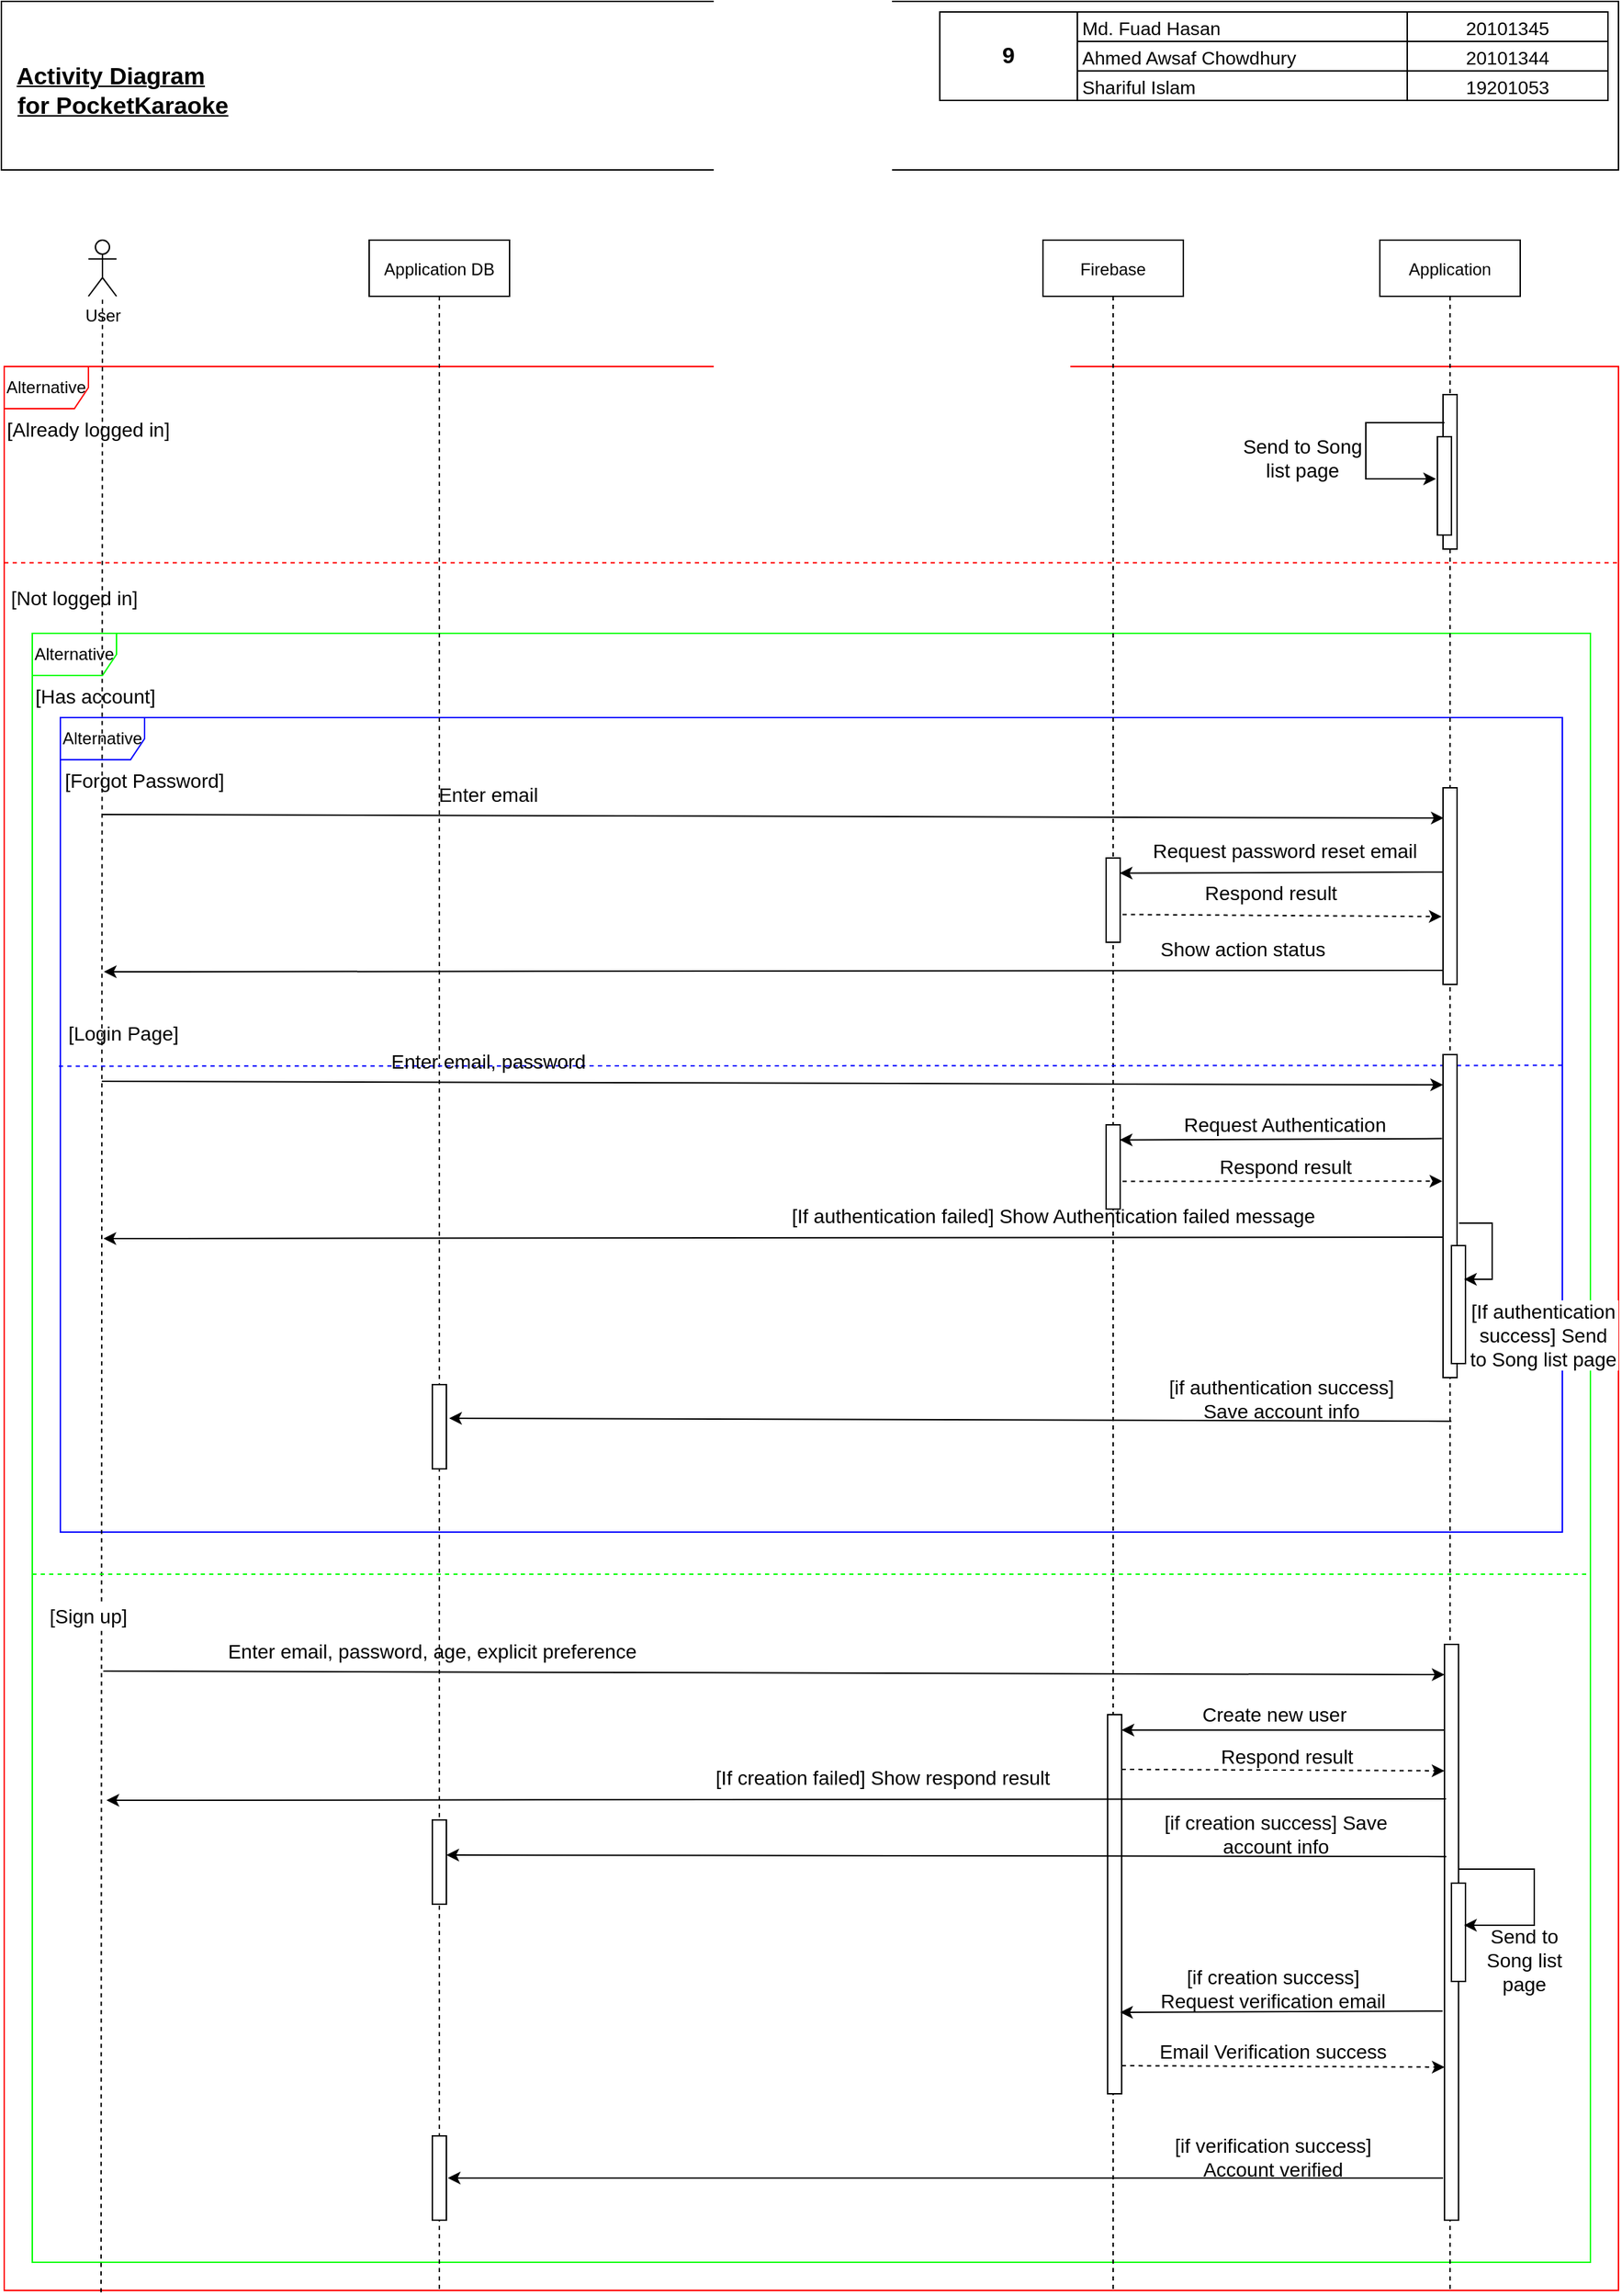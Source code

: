 <mxfile version="17.4.2" type="github" pages="3">
  <diagram id="kgpKYQtTHZ0yAKxKKP6v" name="Page-1">
    <mxGraphModel dx="2062" dy="1104" grid="1" gridSize="10" guides="1" tooltips="1" connect="1" arrows="1" fold="1" page="1" pageScale="1" pageWidth="1169" pageHeight="827" math="0" shadow="0">
      <root>
        <mxCell id="0" />
        <mxCell id="1" parent="0" />
        <mxCell id="oXZDFlRtzp5a2ljeOnX9-1" value="Alternative" style="shape=umlFrame;whiteSpace=wrap;html=1;allowArrows=0;connectable=1;strokeColor=#FF0000;" parent="1" vertex="1">
          <mxGeometry x="10" y="270" width="1150" height="1370" as="geometry" />
        </mxCell>
        <mxCell id="pFUeYYtuB_Ah4BRSZO7Q-4" value="Alternative" style="shape=umlFrame;whiteSpace=wrap;html=1;allowArrows=0;connectable=0;strokeColor=#00FF00;" parent="1" vertex="1">
          <mxGeometry x="30" y="460" width="1110" height="1160" as="geometry" />
        </mxCell>
        <mxCell id="pFUeYYtuB_Ah4BRSZO7Q-10" value="Alternative" style="shape=umlFrame;whiteSpace=wrap;html=1;allowArrows=0;connectable=1;strokeColor=#0000FF;" parent="1" vertex="1">
          <mxGeometry x="50" y="520" width="1070" height="580" as="geometry" />
        </mxCell>
        <mxCell id="3nuBFxr9cyL0pnOWT2aG-1" value="Application DB" style="shape=umlLifeline;perimeter=lifelinePerimeter;container=1;collapsible=0;recursiveResize=0;rounded=0;shadow=0;strokeWidth=1;movable=1;" parent="1" vertex="1">
          <mxGeometry x="270" y="180" width="100" height="1460" as="geometry" />
        </mxCell>
        <mxCell id="pFUeYYtuB_Ah4BRSZO7Q-70" value="" style="points=[];perimeter=orthogonalPerimeter;rounded=0;shadow=0;strokeWidth=1;" parent="3nuBFxr9cyL0pnOWT2aG-1" vertex="1">
          <mxGeometry x="45" y="1350" width="10" height="60" as="geometry" />
        </mxCell>
        <mxCell id="pFUeYYtuB_Ah4BRSZO7Q-73" value="" style="points=[];perimeter=orthogonalPerimeter;rounded=0;shadow=0;strokeWidth=1;" parent="3nuBFxr9cyL0pnOWT2aG-1" vertex="1">
          <mxGeometry x="45" y="1125" width="10" height="60" as="geometry" />
        </mxCell>
        <mxCell id="pFUeYYtuB_Ah4BRSZO7Q-87" value="" style="points=[];perimeter=orthogonalPerimeter;rounded=0;shadow=0;strokeWidth=1;" parent="3nuBFxr9cyL0pnOWT2aG-1" vertex="1">
          <mxGeometry x="45.0" y="815" width="10" height="60" as="geometry" />
        </mxCell>
        <mxCell id="G3XIafxmYG4LyeWUDXBA-14" value="Firebase" style="shape=umlLifeline;perimeter=lifelinePerimeter;container=1;collapsible=0;recursiveResize=0;rounded=0;shadow=0;strokeWidth=1;movable=1;" parent="1" vertex="1">
          <mxGeometry x="750" y="180" width="100" height="1460" as="geometry" />
        </mxCell>
        <mxCell id="pFUeYYtuB_Ah4BRSZO7Q-63" value="" style="endArrow=classic;html=1;rounded=0;dashed=1;" parent="G3XIafxmYG4LyeWUDXBA-14" edge="1">
          <mxGeometry width="50" height="50" relative="1" as="geometry">
            <mxPoint x="56.13" y="1300" as="sourcePoint" />
            <mxPoint x="286.13" y="1301" as="targetPoint" />
          </mxGeometry>
        </mxCell>
        <mxCell id="G3XIafxmYG4LyeWUDXBA-20" value="Application" style="shape=umlLifeline;perimeter=lifelinePerimeter;container=1;collapsible=0;recursiveResize=0;rounded=0;shadow=0;strokeWidth=1;movable=1;" parent="1" vertex="1">
          <mxGeometry x="990" y="180" width="100" height="1460" as="geometry" />
        </mxCell>
        <mxCell id="pFUeYYtuB_Ah4BRSZO7Q-77" value="" style="points=[];perimeter=orthogonalPerimeter;rounded=0;shadow=0;strokeWidth=1;" parent="G3XIafxmYG4LyeWUDXBA-20" vertex="1">
          <mxGeometry x="45" y="110" width="10" height="110" as="geometry" />
        </mxCell>
        <mxCell id="oXZDFlRtzp5a2ljeOnX9-7" value="" style="points=[];perimeter=orthogonalPerimeter;rounded=0;shadow=0;strokeWidth=1;" parent="G3XIafxmYG4LyeWUDXBA-20" vertex="1">
          <mxGeometry x="41" y="140" width="10" height="70" as="geometry" />
        </mxCell>
        <mxCell id="oXZDFlRtzp5a2ljeOnX9-9" value="" style="endArrow=classic;html=1;rounded=0;exitX=0.1;exitY=0.182;exitDx=0;exitDy=0;exitPerimeter=0;" parent="G3XIafxmYG4LyeWUDXBA-20" source="pFUeYYtuB_Ah4BRSZO7Q-77" edge="1">
          <mxGeometry width="50" height="50" relative="1" as="geometry">
            <mxPoint x="40" y="160" as="sourcePoint" />
            <mxPoint x="40" y="170" as="targetPoint" />
            <Array as="points">
              <mxPoint x="-10" y="130" />
              <mxPoint x="-10" y="170" />
            </Array>
          </mxGeometry>
        </mxCell>
        <mxCell id="pFUeYYtuB_Ah4BRSZO7Q-66" value="" style="endArrow=classic;html=1;rounded=0;ignoreEdge=0;exitX=-0.037;exitY=0.197;exitDx=0;exitDy=0;exitPerimeter=0;" parent="G3XIafxmYG4LyeWUDXBA-20" edge="1">
          <mxGeometry width="50" height="50" relative="1" as="geometry">
            <mxPoint x="45.0" y="1380.0" as="sourcePoint" />
            <mxPoint x="-664" y="1380" as="targetPoint" />
          </mxGeometry>
        </mxCell>
        <mxCell id="oXZDFlRtzp5a2ljeOnX9-10" value="Send to Song list page" style="text;html=1;strokeColor=none;fillColor=none;align=center;verticalAlign=middle;whiteSpace=wrap;rounded=0;fontSize=14;" parent="1" vertex="1">
          <mxGeometry x="890" y="320" width="90" height="30" as="geometry" />
        </mxCell>
        <mxCell id="pFUeYYtuB_Ah4BRSZO7Q-2" value="" style="endArrow=none;dashed=1;html=1;rounded=0;exitX=0;exitY=0.102;exitDx=0;exitDy=0;exitPerimeter=0;entryX=1;entryY=0.102;entryDx=0;entryDy=0;entryPerimeter=0;strokeColor=#FF0000;" parent="1" source="oXZDFlRtzp5a2ljeOnX9-1" target="oXZDFlRtzp5a2ljeOnX9-1" edge="1">
          <mxGeometry width="50" height="50" relative="1" as="geometry">
            <mxPoint x="80" y="510" as="sourcePoint" />
            <mxPoint x="1160" y="423" as="targetPoint" />
          </mxGeometry>
        </mxCell>
        <mxCell id="pFUeYYtuB_Ah4BRSZO7Q-3" value="[Not logged in]" style="text;html=1;strokeColor=none;fillColor=none;align=center;verticalAlign=middle;whiteSpace=wrap;rounded=0;fontSize=14;" parent="1" vertex="1">
          <mxGeometry x="10" y="420" width="100" height="30" as="geometry" />
        </mxCell>
        <mxCell id="pFUeYYtuB_Ah4BRSZO7Q-5" value="" style="group" parent="1" vertex="1" connectable="0">
          <mxGeometry x="70" y="180" width="20" height="40" as="geometry" />
        </mxCell>
        <mxCell id="pFUeYYtuB_Ah4BRSZO7Q-6" value="" style="group" parent="pFUeYYtuB_Ah4BRSZO7Q-5" vertex="1" connectable="0">
          <mxGeometry width="20" height="40" as="geometry" />
        </mxCell>
        <mxCell id="pFUeYYtuB_Ah4BRSZO7Q-7" value="" style="group" parent="pFUeYYtuB_Ah4BRSZO7Q-6" vertex="1" connectable="0">
          <mxGeometry width="20" height="40" as="geometry" />
        </mxCell>
        <mxCell id="G3XIafxmYG4LyeWUDXBA-1" value="User" style="shape=umlActor;verticalLabelPosition=bottom;verticalAlign=top;html=1;outlineConnect=0;movable=1;" parent="pFUeYYtuB_Ah4BRSZO7Q-7" vertex="1">
          <mxGeometry width="20" height="40" as="geometry" />
        </mxCell>
        <mxCell id="G3XIafxmYG4LyeWUDXBA-11" value="" style="endArrow=none;html=1;rounded=0;dashed=1;movable=1;exitX=0.06;exitY=1.001;exitDx=0;exitDy=0;exitPerimeter=0;" parent="pFUeYYtuB_Ah4BRSZO7Q-7" source="oXZDFlRtzp5a2ljeOnX9-1" target="G3XIafxmYG4LyeWUDXBA-1" edge="1">
          <mxGeometry width="50" height="50" relative="1" as="geometry">
            <mxPoint x="143.333" y="1720" as="sourcePoint" />
            <mxPoint x="143.333" y="269.2" as="targetPoint" />
            <Array as="points" />
          </mxGeometry>
        </mxCell>
        <mxCell id="oXZDFlRtzp5a2ljeOnX9-8" value="[Already logged in]" style="text;html=1;strokeColor=none;fillColor=none;align=center;verticalAlign=middle;whiteSpace=wrap;rounded=0;fontSize=14;" parent="1" vertex="1">
          <mxGeometry x="10" y="300" width="120" height="30" as="geometry" />
        </mxCell>
        <mxCell id="pFUeYYtuB_Ah4BRSZO7Q-8" value="[Has account]" style="text;html=1;strokeColor=none;fillColor=none;align=center;verticalAlign=middle;whiteSpace=wrap;rounded=0;fontSize=14;" parent="1" vertex="1">
          <mxGeometry x="30" y="490" width="90" height="30" as="geometry" />
        </mxCell>
        <mxCell id="pFUeYYtuB_Ah4BRSZO7Q-12" value="[Forgot Password]" style="text;html=1;strokeColor=none;fillColor=none;align=center;verticalAlign=middle;whiteSpace=wrap;rounded=0;fontSize=14;" parent="1" vertex="1">
          <mxGeometry x="50" y="550" width="120" height="30" as="geometry" />
        </mxCell>
        <mxCell id="pFUeYYtuB_Ah4BRSZO7Q-13" value="" style="points=[];perimeter=orthogonalPerimeter;rounded=0;shadow=0;strokeWidth=1;" parent="1" vertex="1">
          <mxGeometry x="1035" y="570" width="10" height="140" as="geometry" />
        </mxCell>
        <mxCell id="pFUeYYtuB_Ah4BRSZO7Q-14" value="" style="endArrow=classic;html=1;rounded=0;entryX=0.043;entryY=0.154;entryDx=0;entryDy=0;entryPerimeter=0;" parent="1" target="pFUeYYtuB_Ah4BRSZO7Q-13" edge="1">
          <mxGeometry width="50" height="50" relative="1" as="geometry">
            <mxPoint x="80" y="589" as="sourcePoint" />
            <mxPoint x="1030" y="590" as="targetPoint" />
          </mxGeometry>
        </mxCell>
        <mxCell id="pFUeYYtuB_Ah4BRSZO7Q-15" value="Enter email" style="text;html=1;strokeColor=none;fillColor=none;align=center;verticalAlign=middle;whiteSpace=wrap;rounded=0;fontSize=14;" parent="1" vertex="1">
          <mxGeometry x="270" y="560" width="170" height="30" as="geometry" />
        </mxCell>
        <mxCell id="pFUeYYtuB_Ah4BRSZO7Q-16" value="" style="points=[];perimeter=orthogonalPerimeter;rounded=0;shadow=0;strokeWidth=1;" parent="1" vertex="1">
          <mxGeometry x="795" y="620" width="10" height="60" as="geometry" />
        </mxCell>
        <mxCell id="pFUeYYtuB_Ah4BRSZO7Q-17" value="" style="endArrow=classic;html=1;rounded=0;entryX=0.971;entryY=0.179;entryDx=0;entryDy=0;entryPerimeter=0;exitX=1;exitY=1;exitDx=0;exitDy=0;" parent="1" source="pFUeYYtuB_Ah4BRSZO7Q-18" target="pFUeYYtuB_Ah4BRSZO7Q-16" edge="1">
          <mxGeometry width="50" height="50" relative="1" as="geometry">
            <mxPoint x="90" y="599" as="sourcePoint" />
            <mxPoint x="1045.43" y="600.02" as="targetPoint" />
          </mxGeometry>
        </mxCell>
        <mxCell id="pFUeYYtuB_Ah4BRSZO7Q-18" value="Request password reset email" style="text;html=1;strokeColor=none;fillColor=none;align=center;verticalAlign=middle;whiteSpace=wrap;rounded=0;fontSize=14;" parent="1" vertex="1">
          <mxGeometry x="810" y="600" width="225" height="30" as="geometry" />
        </mxCell>
        <mxCell id="pFUeYYtuB_Ah4BRSZO7Q-20" value="" style="endArrow=classic;html=1;rounded=0;entryX=-0.1;entryY=0.655;entryDx=0;entryDy=0;entryPerimeter=0;exitX=1.167;exitY=0.67;exitDx=0;exitDy=0;exitPerimeter=0;dashed=1;" parent="1" source="pFUeYYtuB_Ah4BRSZO7Q-16" target="pFUeYYtuB_Ah4BRSZO7Q-13" edge="1">
          <mxGeometry width="50" height="50" relative="1" as="geometry">
            <mxPoint x="90.0" y="599" as="sourcePoint" />
            <mxPoint x="1045.43" y="600.02" as="targetPoint" />
          </mxGeometry>
        </mxCell>
        <mxCell id="pFUeYYtuB_Ah4BRSZO7Q-21" value="Respond result" style="text;html=1;strokeColor=none;fillColor=none;align=center;verticalAlign=middle;whiteSpace=wrap;rounded=0;fontSize=14;" parent="1" vertex="1">
          <mxGeometry x="810" y="630" width="205" height="30" as="geometry" />
        </mxCell>
        <mxCell id="pFUeYYtuB_Ah4BRSZO7Q-22" value="" style="endArrow=none;dashed=1;html=1;rounded=0;exitX=-0.001;exitY=0.428;exitDx=0;exitDy=0;exitPerimeter=0;strokeColor=#0000FF;entryX=1.001;entryY=0.427;entryDx=0;entryDy=0;entryPerimeter=0;" parent="1" source="pFUeYYtuB_Ah4BRSZO7Q-10" target="pFUeYYtuB_Ah4BRSZO7Q-10" edge="1">
          <mxGeometry width="50" height="50" relative="1" as="geometry">
            <mxPoint x="50" y="660" as="sourcePoint" />
            <mxPoint x="1120" y="720" as="targetPoint" />
          </mxGeometry>
        </mxCell>
        <mxCell id="pFUeYYtuB_Ah4BRSZO7Q-23" value="" style="endArrow=classic;html=1;rounded=0;exitX=1;exitY=1;exitDx=0;exitDy=0;" parent="1" edge="1">
          <mxGeometry width="50" height="50" relative="1" as="geometry">
            <mxPoint x="1035.29" y="700" as="sourcePoint" />
            <mxPoint x="81" y="701" as="targetPoint" />
          </mxGeometry>
        </mxCell>
        <mxCell id="pFUeYYtuB_Ah4BRSZO7Q-24" value="Show action status" style="text;html=1;strokeColor=none;fillColor=none;align=center;verticalAlign=middle;whiteSpace=wrap;rounded=0;fontSize=14;" parent="1" vertex="1">
          <mxGeometry x="810" y="670" width="165" height="30" as="geometry" />
        </mxCell>
        <mxCell id="pFUeYYtuB_Ah4BRSZO7Q-25" value="[Login Page]" style="text;html=1;strokeColor=none;fillColor=none;align=center;verticalAlign=middle;whiteSpace=wrap;rounded=0;fontSize=14;" parent="1" vertex="1">
          <mxGeometry x="50" y="730" width="90" height="30" as="geometry" />
        </mxCell>
        <mxCell id="pFUeYYtuB_Ah4BRSZO7Q-26" value="" style="endArrow=classic;html=1;rounded=0;entryX=0.043;entryY=0.154;entryDx=0;entryDy=0;entryPerimeter=0;" parent="1" edge="1">
          <mxGeometry width="50" height="50" relative="1" as="geometry">
            <mxPoint x="79.57" y="779" as="sourcePoint" />
            <mxPoint x="1035" y="781.56" as="targetPoint" />
          </mxGeometry>
        </mxCell>
        <mxCell id="pFUeYYtuB_Ah4BRSZO7Q-27" value="Enter email, password" style="text;html=1;strokeColor=none;fillColor=none;align=center;verticalAlign=middle;whiteSpace=wrap;rounded=0;fontSize=14;" parent="1" vertex="1">
          <mxGeometry x="269.57" y="750" width="170" height="30" as="geometry" />
        </mxCell>
        <mxCell id="pFUeYYtuB_Ah4BRSZO7Q-29" value="" style="points=[];perimeter=orthogonalPerimeter;rounded=0;shadow=0;strokeWidth=1;" parent="1" vertex="1">
          <mxGeometry x="1035" y="760" width="10" height="230" as="geometry" />
        </mxCell>
        <mxCell id="pFUeYYtuB_Ah4BRSZO7Q-30" value="" style="points=[];perimeter=orthogonalPerimeter;rounded=0;shadow=0;strokeWidth=1;" parent="1" vertex="1">
          <mxGeometry x="795" y="810" width="10" height="60" as="geometry" />
        </mxCell>
        <mxCell id="pFUeYYtuB_Ah4BRSZO7Q-31" value="" style="endArrow=classic;html=1;rounded=0;entryX=0.971;entryY=0.179;entryDx=0;entryDy=0;entryPerimeter=0;exitX=-0.071;exitY=0.26;exitDx=0;exitDy=0;exitPerimeter=0;" parent="1" source="pFUeYYtuB_Ah4BRSZO7Q-29" target="pFUeYYtuB_Ah4BRSZO7Q-30" edge="1">
          <mxGeometry width="50" height="50" relative="1" as="geometry">
            <mxPoint x="90" y="789" as="sourcePoint" />
            <mxPoint x="1045.43" y="790.02" as="targetPoint" />
          </mxGeometry>
        </mxCell>
        <mxCell id="pFUeYYtuB_Ah4BRSZO7Q-32" value="Request Authentication" style="text;html=1;strokeColor=none;fillColor=none;align=center;verticalAlign=middle;whiteSpace=wrap;rounded=0;fontSize=14;" parent="1" vertex="1">
          <mxGeometry x="810" y="800" width="225" height="20" as="geometry" />
        </mxCell>
        <mxCell id="pFUeYYtuB_Ah4BRSZO7Q-33" value="" style="endArrow=classic;html=1;rounded=0;entryX=-0.055;entryY=0.392;entryDx=0;entryDy=0;entryPerimeter=0;exitX=1.167;exitY=0.67;exitDx=0;exitDy=0;exitPerimeter=0;dashed=1;" parent="1" source="pFUeYYtuB_Ah4BRSZO7Q-30" target="pFUeYYtuB_Ah4BRSZO7Q-29" edge="1">
          <mxGeometry width="50" height="50" relative="1" as="geometry">
            <mxPoint x="90.0" y="789" as="sourcePoint" />
            <mxPoint x="1045.43" y="790.02" as="targetPoint" />
          </mxGeometry>
        </mxCell>
        <mxCell id="pFUeYYtuB_Ah4BRSZO7Q-34" value="Respond result" style="text;html=1;strokeColor=none;fillColor=none;align=center;verticalAlign=middle;whiteSpace=wrap;rounded=0;fontSize=14;" parent="1" vertex="1">
          <mxGeometry x="872.5" y="830" width="100" height="20" as="geometry" />
        </mxCell>
        <mxCell id="pFUeYYtuB_Ah4BRSZO7Q-35" value="[If authentication failed] Show Authentication failed message" style="text;html=1;strokeColor=none;fillColor=none;align=center;verticalAlign=middle;whiteSpace=wrap;rounded=0;fontSize=14;" parent="1" vertex="1">
          <mxGeometry x="540" y="860" width="435" height="30" as="geometry" />
        </mxCell>
        <mxCell id="pFUeYYtuB_Ah4BRSZO7Q-36" value="" style="endArrow=classic;html=1;rounded=0;exitX=1;exitY=1;exitDx=0;exitDy=0;" parent="1" edge="1">
          <mxGeometry width="50" height="50" relative="1" as="geometry">
            <mxPoint x="1035" y="890" as="sourcePoint" />
            <mxPoint x="80.71" y="891" as="targetPoint" />
          </mxGeometry>
        </mxCell>
        <mxCell id="pFUeYYtuB_Ah4BRSZO7Q-37" value="" style="points=[];perimeter=orthogonalPerimeter;rounded=0;shadow=0;strokeWidth=1;" parent="1" vertex="1">
          <mxGeometry x="1041" y="896" width="10" height="84" as="geometry" />
        </mxCell>
        <mxCell id="pFUeYYtuB_Ah4BRSZO7Q-38" value="" style="endArrow=classic;html=1;rounded=0;exitX=1.133;exitY=0.522;exitDx=0;exitDy=0;exitPerimeter=0;" parent="1" source="pFUeYYtuB_Ah4BRSZO7Q-29" edge="1">
          <mxGeometry width="50" height="50" relative="1" as="geometry">
            <mxPoint x="1037.29" y="950" as="sourcePoint" />
            <mxPoint x="1050" y="920" as="targetPoint" />
            <Array as="points">
              <mxPoint x="1070" y="880" />
              <mxPoint x="1070" y="920" />
            </Array>
          </mxGeometry>
        </mxCell>
        <mxCell id="pFUeYYtuB_Ah4BRSZO7Q-39" value="[If authentication success] Send to Song list page" style="text;html=1;strokeColor=none;fillColor=default;align=center;verticalAlign=middle;whiteSpace=wrap;rounded=0;fontSize=14;" parent="1" vertex="1">
          <mxGeometry x="1053" y="935" width="107" height="50" as="geometry" />
        </mxCell>
        <mxCell id="pFUeYYtuB_Ah4BRSZO7Q-41" value="" style="endArrow=none;dashed=1;html=1;rounded=0;strokeColor=#00FF00;" parent="1" edge="1">
          <mxGeometry width="50" height="50" relative="1" as="geometry">
            <mxPoint x="30" y="1130" as="sourcePoint" />
            <mxPoint x="1140" y="1130" as="targetPoint" />
          </mxGeometry>
        </mxCell>
        <mxCell id="pFUeYYtuB_Ah4BRSZO7Q-42" value="[Sign up]" style="text;html=1;strokeColor=none;fillColor=default;align=center;verticalAlign=middle;whiteSpace=wrap;rounded=0;fontSize=14;" parent="1" vertex="1">
          <mxGeometry x="40" y="1150" width="60" height="20" as="geometry" />
        </mxCell>
        <mxCell id="pFUeYYtuB_Ah4BRSZO7Q-45" value="" style="endArrow=classic;html=1;rounded=0;entryX=0.043;entryY=0.154;entryDx=0;entryDy=0;entryPerimeter=0;" parent="1" edge="1">
          <mxGeometry width="50" height="50" relative="1" as="geometry">
            <mxPoint x="80.64" y="1199" as="sourcePoint" />
            <mxPoint x="1036.07" y="1201.56" as="targetPoint" />
          </mxGeometry>
        </mxCell>
        <mxCell id="pFUeYYtuB_Ah4BRSZO7Q-46" value="Enter email, password, age, explicit preference" style="text;html=1;strokeColor=none;fillColor=none;align=center;verticalAlign=middle;whiteSpace=wrap;rounded=0;fontSize=14;" parent="1" vertex="1">
          <mxGeometry x="160" y="1170" width="310" height="30" as="geometry" />
        </mxCell>
        <mxCell id="pFUeYYtuB_Ah4BRSZO7Q-47" value="" style="points=[];perimeter=orthogonalPerimeter;rounded=0;shadow=0;strokeWidth=1;" parent="1" vertex="1">
          <mxGeometry x="1036.07" y="1180" width="10" height="410" as="geometry" />
        </mxCell>
        <mxCell id="pFUeYYtuB_Ah4BRSZO7Q-48" value="" style="points=[];perimeter=orthogonalPerimeter;rounded=0;shadow=0;strokeWidth=1;" parent="1" vertex="1">
          <mxGeometry x="796.07" y="1230" width="10" height="270" as="geometry" />
        </mxCell>
        <mxCell id="pFUeYYtuB_Ah4BRSZO7Q-49" value="" style="endArrow=classic;html=1;rounded=0;ignoreEdge=0;" parent="1" edge="1">
          <mxGeometry width="50" height="50" relative="1" as="geometry">
            <mxPoint x="1036" y="1241" as="sourcePoint" />
            <mxPoint x="806" y="1241" as="targetPoint" />
          </mxGeometry>
        </mxCell>
        <mxCell id="pFUeYYtuB_Ah4BRSZO7Q-50" value="Create new user" style="text;html=1;strokeColor=none;fillColor=none;align=center;verticalAlign=middle;whiteSpace=wrap;rounded=0;fontSize=14;" parent="1" vertex="1">
          <mxGeometry x="830" y="1220" width="170" height="20" as="geometry" />
        </mxCell>
        <mxCell id="pFUeYYtuB_Ah4BRSZO7Q-51" value="" style="endArrow=classic;html=1;rounded=0;dashed=1;" parent="1" edge="1">
          <mxGeometry width="50" height="50" relative="1" as="geometry">
            <mxPoint x="806" y="1269" as="sourcePoint" />
            <mxPoint x="1036" y="1270" as="targetPoint" />
          </mxGeometry>
        </mxCell>
        <mxCell id="pFUeYYtuB_Ah4BRSZO7Q-52" value="Respond result" style="text;html=1;strokeColor=none;fillColor=none;align=center;verticalAlign=middle;whiteSpace=wrap;rounded=0;fontSize=14;" parent="1" vertex="1">
          <mxGeometry x="873.57" y="1250" width="100" height="20" as="geometry" />
        </mxCell>
        <mxCell id="pFUeYYtuB_Ah4BRSZO7Q-53" value="[If creation failed] Show respond result" style="text;html=1;strokeColor=none;fillColor=none;align=center;verticalAlign=middle;whiteSpace=wrap;rounded=0;fontSize=14;" parent="1" vertex="1">
          <mxGeometry x="501.07" y="1260" width="270.43" height="30" as="geometry" />
        </mxCell>
        <mxCell id="pFUeYYtuB_Ah4BRSZO7Q-54" value="" style="endArrow=classic;html=1;rounded=0;exitX=1;exitY=1;exitDx=0;exitDy=0;" parent="1" edge="1">
          <mxGeometry width="50" height="50" relative="1" as="geometry">
            <mxPoint x="1037.14" y="1290" as="sourcePoint" />
            <mxPoint x="82.85" y="1291" as="targetPoint" />
          </mxGeometry>
        </mxCell>
        <mxCell id="pFUeYYtuB_Ah4BRSZO7Q-58" value="" style="endArrow=classic;html=1;rounded=0;ignoreEdge=0;exitX=-0.037;exitY=0.197;exitDx=0;exitDy=0;exitPerimeter=0;" parent="1" edge="1">
          <mxGeometry width="50" height="50" relative="1" as="geometry">
            <mxPoint x="1034.7" y="1441.07" as="sourcePoint" />
            <mxPoint x="805" y="1442" as="targetPoint" />
          </mxGeometry>
        </mxCell>
        <mxCell id="pFUeYYtuB_Ah4BRSZO7Q-59" value="[if creation success] Request verification email" style="text;html=1;strokeColor=none;fillColor=none;align=center;verticalAlign=middle;whiteSpace=wrap;rounded=0;fontSize=14;" parent="1" vertex="1">
          <mxGeometry x="823.63" y="1410" width="180.37" height="30" as="geometry" />
        </mxCell>
        <mxCell id="pFUeYYtuB_Ah4BRSZO7Q-65" value="Email Verification success" style="text;html=1;strokeColor=none;fillColor=none;align=center;verticalAlign=middle;whiteSpace=wrap;rounded=0;fontSize=14;" parent="1" vertex="1">
          <mxGeometry x="828.63" y="1460" width="170" height="20" as="geometry" />
        </mxCell>
        <mxCell id="pFUeYYtuB_Ah4BRSZO7Q-67" value="[if verification success] Account verified" style="text;html=1;strokeColor=none;fillColor=none;align=center;verticalAlign=middle;whiteSpace=wrap;rounded=0;fontSize=14;" parent="1" vertex="1">
          <mxGeometry x="823.63" y="1530" width="180.37" height="30" as="geometry" />
        </mxCell>
        <mxCell id="pFUeYYtuB_Ah4BRSZO7Q-71" value="" style="endArrow=classic;html=1;rounded=0;ignoreEdge=0;exitX=-0.037;exitY=0.197;exitDx=0;exitDy=0;exitPerimeter=0;" parent="1" edge="1">
          <mxGeometry width="50" height="50" relative="1" as="geometry">
            <mxPoint x="1037.35" y="1331.07" as="sourcePoint" />
            <mxPoint x="325" y="1330" as="targetPoint" />
          </mxGeometry>
        </mxCell>
        <mxCell id="pFUeYYtuB_Ah4BRSZO7Q-72" value="[if creation success] Save account info" style="text;html=1;strokeColor=none;fillColor=none;align=center;verticalAlign=middle;whiteSpace=wrap;rounded=0;fontSize=14;" parent="1" vertex="1">
          <mxGeometry x="826.28" y="1300" width="180.37" height="30" as="geometry" />
        </mxCell>
        <mxCell id="pFUeYYtuB_Ah4BRSZO7Q-84" value="" style="points=[];perimeter=orthogonalPerimeter;rounded=0;shadow=0;strokeWidth=1;" parent="1" vertex="1">
          <mxGeometry x="1041" y="1350" width="10" height="70" as="geometry" />
        </mxCell>
        <mxCell id="pFUeYYtuB_Ah4BRSZO7Q-85" value="" style="endArrow=classic;html=1;rounded=0;exitX=0.1;exitY=0.182;exitDx=0;exitDy=0;exitPerimeter=0;" parent="1" edge="1">
          <mxGeometry width="50" height="50" relative="1" as="geometry">
            <mxPoint x="1046" y="1340.02" as="sourcePoint" />
            <mxPoint x="1050" y="1380" as="targetPoint" />
            <Array as="points">
              <mxPoint x="1100" y="1340" />
              <mxPoint x="1100" y="1380" />
            </Array>
          </mxGeometry>
        </mxCell>
        <mxCell id="pFUeYYtuB_Ah4BRSZO7Q-86" value="Send to Song list page" style="text;html=1;strokeColor=none;fillColor=none;align=center;verticalAlign=middle;whiteSpace=wrap;rounded=0;fontSize=14;" parent="1" vertex="1">
          <mxGeometry x="1053" y="1390" width="80" height="30" as="geometry" />
        </mxCell>
        <mxCell id="pFUeYYtuB_Ah4BRSZO7Q-88" value="" style="endArrow=classic;html=1;rounded=0;ignoreEdge=0;exitX=-0.037;exitY=0.197;exitDx=0;exitDy=0;exitPerimeter=0;" parent="1" edge="1">
          <mxGeometry width="50" height="50" relative="1" as="geometry">
            <mxPoint x="1041.0" y="1021.07" as="sourcePoint" />
            <mxPoint x="327" y="1019" as="targetPoint" />
          </mxGeometry>
        </mxCell>
        <mxCell id="pFUeYYtuB_Ah4BRSZO7Q-89" value="[if authentication success] Save account info" style="text;html=1;strokeColor=none;fillColor=none;align=center;verticalAlign=middle;whiteSpace=wrap;rounded=0;fontSize=14;" parent="1" vertex="1">
          <mxGeometry x="829.93" y="990" width="180.37" height="30" as="geometry" />
        </mxCell>
        <mxCell id="pFUeYYtuB_Ah4BRSZO7Q-91" value="&lt;div align=&quot;left&quot;&gt;&lt;u&gt;&lt;b&gt;&lt;font style=&quot;font-size: 17px&quot;&gt;&lt;br&gt;&lt;/font&gt;&lt;/b&gt;&lt;/u&gt;&lt;/div&gt;&lt;div align=&quot;left&quot;&gt;&lt;u&gt;&lt;b&gt;&lt;font style=&quot;font-size: 17px&quot;&gt;&lt;br&gt;&lt;/font&gt;&lt;/b&gt;&lt;/u&gt;&lt;/div&gt;&lt;div align=&quot;left&quot;&gt;&lt;u&gt;&lt;b&gt;&lt;font style=&quot;font-size: 17px&quot;&gt;&lt;/font&gt;&lt;/b&gt;&lt;/u&gt;&lt;b&gt;&lt;font style=&quot;font-size: 17px&quot;&gt;&lt;span style=&quot;white-space: pre&quot;&gt;&lt;span style=&quot;white-space: pre&quot;&gt; &lt;/span&gt; &lt;/span&gt;&lt;/font&gt;&lt;/b&gt;&lt;u&gt;&lt;b&gt;&lt;font style=&quot;font-size: 17px&quot;&gt;Activity Diagram&lt;/font&gt;&lt;/b&gt;&lt;/u&gt;&lt;/div&gt;&lt;div align=&quot;left&quot;&gt;&lt;u&gt;&lt;b&gt;&lt;font style=&quot;font-size: 17px&quot;&gt;&lt;/font&gt;&lt;/b&gt;&lt;/u&gt;&lt;b&gt;&lt;font style=&quot;font-size: 17px&quot;&gt;&lt;span style=&quot;white-space: pre&quot;&gt;&lt;span style=&quot;white-space: pre&quot;&gt; &lt;/span&gt; &lt;/span&gt;&lt;/font&gt;&lt;/b&gt;&lt;u&gt;&lt;b&gt;&lt;font style=&quot;font-size: 17px&quot;&gt;for PocketKaraoke&lt;/font&gt;&lt;/b&gt;&lt;/u&gt;&lt;/div&gt;&lt;div align=&quot;left&quot;&gt;&lt;br&gt;&lt;/div&gt;&lt;div align=&quot;left&quot;&gt;&lt;br&gt;&lt;/div&gt;&lt;div align=&quot;left&quot;&gt;&lt;br&gt;&lt;/div&gt;" style="rounded=0;whiteSpace=wrap;html=1;fontSize=9;fillColor=none;align=left;" parent="1" vertex="1">
          <mxGeometry x="8" y="10" width="1152" height="120" as="geometry" />
        </mxCell>
        <mxCell id="pFUeYYtuB_Ah4BRSZO7Q-92" value="&lt;table dir=&quot;ltr&quot; style=&quot;table-layout: fixed ; font-size: 10pt ; font-family: &amp;quot;arial&amp;quot; ; width: 0px ; border-collapse: collapse ; border: none&quot; cellspacing=&quot;0&quot; cellpadding=&quot;0&quot; border=&quot;1&quot;&gt;&lt;colgroup&gt;&lt;col width=&quot;98&quot;&gt;&lt;col width=&quot;235&quot;&gt;&lt;col width=&quot;143&quot;&gt;&lt;/colgroup&gt;&lt;tbody&gt;&lt;tr style=&quot;height: 21px&quot;&gt;&lt;td style=&quot;border-color: rgb(0, 0, 0); border-style: solid; border-width: 1px; overflow: hidden; padding: 0px 3px; vertical-align: middle; font-size: 12pt; font-weight: bold; overflow-wrap: break-word; text-align: center;&quot; rowspan=&quot;3&quot; colspan=&quot;1&quot;&gt;&lt;span&gt;&lt;div style=&quot;max-height: 63px&quot;&gt;9&lt;/div&gt;&lt;/span&gt;&lt;/td&gt;&lt;td style=&quot;border-top: 1px solid rgb(0, 0, 0); border-right: 1px solid rgb(0, 0, 0); border-bottom: 1px solid rgb(0, 0, 0); overflow: hidden; padding: 0px 3px; vertical-align: bottom; overflow-wrap: break-word;&quot;&gt;Md. Fuad Hasan&lt;/td&gt;&lt;td style=&quot;border-top: 1px solid rgb(0, 0, 0); border-right: 1px solid rgb(0, 0, 0); border-bottom: 1px solid rgb(0, 0, 0); overflow: hidden; padding: 0px 3px; vertical-align: bottom; overflow-wrap: break-word; text-align: center;&quot;&gt;20101345&lt;/td&gt;&lt;/tr&gt;&lt;tr style=&quot;height: 21px&quot;&gt;&lt;td style=&quot;border-right: 1px solid rgb(0, 0, 0); border-bottom: 1px solid rgb(0, 0, 0); overflow: hidden; padding: 0px 3px; vertical-align: bottom; overflow-wrap: break-word;&quot;&gt;Ahmed Awsaf Chowdhury&lt;/td&gt;&lt;td style=&quot;border-right: 1px solid rgb(0, 0, 0); border-bottom: 1px solid rgb(0, 0, 0); overflow: hidden; padding: 0px 3px; vertical-align: bottom; overflow-wrap: break-word; text-align: center;&quot;&gt;20101344&lt;/td&gt;&lt;/tr&gt;&lt;tr style=&quot;height: 21px&quot;&gt;&lt;td style=&quot;border-right: 1px solid rgb(0, 0, 0); border-bottom: 1px solid rgb(0, 0, 0); overflow: hidden; padding: 0px 3px; vertical-align: bottom; overflow-wrap: break-word;&quot;&gt;Shariful Islam&lt;/td&gt;&lt;td style=&quot;border-right: 1px solid rgb(0, 0, 0); border-bottom: 1px solid rgb(0, 0, 0); overflow: hidden; padding: 0px 3px; vertical-align: bottom; overflow-wrap: break-word; text-align: center;&quot;&gt;19201053&lt;/td&gt;&lt;/tr&gt;&lt;/tbody&gt;&lt;/table&gt;" style="text;whiteSpace=wrap;html=1;" parent="1" vertex="1">
          <mxGeometry x="673.57" y="10" width="476.43" height="80" as="geometry" />
        </mxCell>
      </root>
    </mxGraphModel>
  </diagram>
  <diagram id="PWyHqqBmcbXUWZ8C0fg0" name="Page-2">
    <mxGraphModel dx="1178" dy="631" grid="1" gridSize="10" guides="1" tooltips="1" connect="1" arrows="1" fold="1" page="1" pageScale="1" pageWidth="1169" pageHeight="827" math="0" shadow="0">
      <root>
        <mxCell id="0" />
        <mxCell id="1" parent="0" />
        <mxCell id="sy4gXPcOc8OKl5xRbrOP-1" value="Alternative" style="shape=umlFrame;whiteSpace=wrap;html=1;allowArrows=0;connectable=1;strokeColor=#FF0000;" vertex="1" parent="1">
          <mxGeometry x="10" y="120" width="1150" height="1200" as="geometry" />
        </mxCell>
        <mxCell id="UrVC5xa7nz_4EfG0V2P6-1" value="Alternative" style="shape=umlFrame;whiteSpace=wrap;html=1;allowArrows=0;connectable=0;strokeColor=#00FF00;" vertex="1" parent="1">
          <mxGeometry x="30" y="330" width="1110" height="970" as="geometry" />
        </mxCell>
        <mxCell id="5FFCQ1Kqt_zDElPKZnUD-1" value="Alternative" style="shape=umlFrame;whiteSpace=wrap;html=1;allowArrows=0;connectable=1;strokeColor=#0000FF;" vertex="1" parent="1">
          <mxGeometry x="49.07" y="810" width="1070" height="470" as="geometry" />
        </mxCell>
        <mxCell id="sy4gXPcOc8OKl5xRbrOP-17" value="" style="endArrow=none;dashed=1;html=1;rounded=0;exitX=0;exitY=0.102;exitDx=0;exitDy=0;exitPerimeter=0;entryX=1;entryY=0.102;entryDx=0;entryDy=0;entryPerimeter=0;strokeColor=#FF0000;" edge="1" parent="1">
          <mxGeometry width="50" height="50" relative="1" as="geometry">
            <mxPoint x="10" y="295.74" as="sourcePoint" />
            <mxPoint x="1160" y="295.74" as="targetPoint" />
          </mxGeometry>
        </mxCell>
        <mxCell id="sy4gXPcOc8OKl5xRbrOP-4" value="Application DB" style="shape=umlLifeline;perimeter=lifelinePerimeter;container=1;collapsible=0;recursiveResize=0;rounded=0;shadow=0;strokeWidth=1;movable=1;" vertex="1" parent="1">
          <mxGeometry x="310" y="30" width="100" height="1460" as="geometry" />
        </mxCell>
        <mxCell id="sy4gXPcOc8OKl5xRbrOP-9" value="Google Pay" style="shape=umlLifeline;perimeter=lifelinePerimeter;container=1;collapsible=0;recursiveResize=0;rounded=0;shadow=0;strokeWidth=1;movable=1;" vertex="1" parent="1">
          <mxGeometry x="670" y="30" width="100" height="1460" as="geometry" />
        </mxCell>
        <mxCell id="sy4gXPcOc8OKl5xRbrOP-11" value="Application" style="shape=umlLifeline;perimeter=lifelinePerimeter;container=1;collapsible=0;recursiveResize=0;rounded=0;shadow=0;strokeWidth=1;movable=1;" vertex="1" parent="1">
          <mxGeometry x="990" y="30" width="100" height="1460" as="geometry" />
        </mxCell>
        <mxCell id="sy4gXPcOc8OKl5xRbrOP-18" value="[Settings]" style="text;html=1;strokeColor=none;fillColor=none;align=center;verticalAlign=middle;whiteSpace=wrap;rounded=0;fontSize=14;" vertex="1" parent="1">
          <mxGeometry x="10" y="300" width="70" height="30" as="geometry" />
        </mxCell>
        <mxCell id="sy4gXPcOc8OKl5xRbrOP-19" value="" style="group" vertex="1" connectable="0" parent="1">
          <mxGeometry x="70" y="30" width="20" height="40" as="geometry" />
        </mxCell>
        <mxCell id="sy4gXPcOc8OKl5xRbrOP-24" value="[Filter List]" style="text;html=1;strokeColor=none;fillColor=none;align=center;verticalAlign=middle;whiteSpace=wrap;rounded=0;fontSize=14;" vertex="1" parent="1">
          <mxGeometry x="10" y="150" width="70" height="30" as="geometry" />
        </mxCell>
        <mxCell id="sy4gXPcOc8OKl5xRbrOP-22" value="User" style="shape=umlActor;verticalLabelPosition=bottom;verticalAlign=top;html=1;outlineConnect=0;movable=1;" vertex="1" parent="1">
          <mxGeometry x="110" y="30" width="20" height="40" as="geometry" />
        </mxCell>
        <mxCell id="sy4gXPcOc8OKl5xRbrOP-23" value="" style="endArrow=none;html=1;rounded=0;dashed=1;movable=1;exitX=0.06;exitY=1.001;exitDx=0;exitDy=0;exitPerimeter=0;" edge="1" parent="1" target="sy4gXPcOc8OKl5xRbrOP-22">
          <mxGeometry width="50" height="50" relative="1" as="geometry">
            <mxPoint x="119" y="1491.37" as="sourcePoint" />
            <mxPoint x="253.333" y="299.2" as="targetPoint" />
            <Array as="points" />
          </mxGeometry>
        </mxCell>
        <mxCell id="lqV5kVnUxiKjpu2pH_zn-1" value="" style="points=[];perimeter=orthogonalPerimeter;rounded=0;shadow=0;strokeWidth=1;" vertex="1" parent="1">
          <mxGeometry x="1035" y="140" width="10" height="150" as="geometry" />
        </mxCell>
        <mxCell id="lqV5kVnUxiKjpu2pH_zn-4" value="sort selection" style="text;html=1;strokeColor=none;fillColor=none;align=center;verticalAlign=middle;whiteSpace=wrap;rounded=0;fontSize=14;" vertex="1" parent="1">
          <mxGeometry x="220" y="140" width="110" height="20" as="geometry" />
        </mxCell>
        <mxCell id="hVCU7ZESJLOJkCWcAnBM-1" value="" style="endArrow=classic;html=1;rounded=0;" edge="1" parent="1">
          <mxGeometry width="50" height="50" relative="1" as="geometry">
            <mxPoint x="120.0" y="168" as="sourcePoint" />
            <mxPoint x="1034" y="168" as="targetPoint" />
          </mxGeometry>
        </mxCell>
        <mxCell id="jrQRZruITkZVL49oGq8_-1" value="" style="points=[];perimeter=orthogonalPerimeter;rounded=0;shadow=0;strokeWidth=1;" vertex="1" parent="1">
          <mxGeometry x="1029" y="207" width="10" height="70" as="geometry" />
        </mxCell>
        <mxCell id="jrQRZruITkZVL49oGq8_-2" value="" style="endArrow=classic;html=1;rounded=0;exitX=0.1;exitY=0.182;exitDx=0;exitDy=0;exitPerimeter=0;" edge="1" parent="1">
          <mxGeometry width="50" height="50" relative="1" as="geometry">
            <mxPoint x="1034" y="197.02" as="sourcePoint" />
            <mxPoint x="1028" y="237" as="targetPoint" />
            <Array as="points">
              <mxPoint x="978" y="197" />
              <mxPoint x="978" y="237" />
            </Array>
          </mxGeometry>
        </mxCell>
        <mxCell id="jrQRZruITkZVL49oGq8_-3" value="sort music list " style="text;html=1;strokeColor=none;fillColor=none;align=center;verticalAlign=middle;whiteSpace=wrap;rounded=0;fontSize=14;" vertex="1" parent="1">
          <mxGeometry x="870" y="207" width="108" height="30" as="geometry" />
        </mxCell>
        <mxCell id="UrVC5xa7nz_4EfG0V2P6-2" value="" style="endArrow=none;dashed=1;html=1;rounded=0;strokeColor=#00FF00;" edge="1" parent="1">
          <mxGeometry width="50" height="50" relative="1" as="geometry">
            <mxPoint x="30" y="510" as="sourcePoint" />
            <mxPoint x="1140" y="510" as="targetPoint" />
          </mxGeometry>
        </mxCell>
        <mxCell id="UrVC5xa7nz_4EfG0V2P6-9" value="" style="points=[];perimeter=orthogonalPerimeter;rounded=0;shadow=0;strokeWidth=1;" vertex="1" parent="1">
          <mxGeometry x="1035" y="340" width="10" height="150" as="geometry" />
        </mxCell>
        <mxCell id="UrVC5xa7nz_4EfG0V2P6-10" value="select favorite genre" style="text;html=1;strokeColor=none;fillColor=none;align=center;verticalAlign=middle;whiteSpace=wrap;rounded=0;fontSize=14;" vertex="1" parent="1">
          <mxGeometry x="220" y="340" width="170" height="20" as="geometry" />
        </mxCell>
        <mxCell id="UrVC5xa7nz_4EfG0V2P6-11" value="" style="endArrow=classic;html=1;rounded=0;" edge="1" parent="1">
          <mxGeometry width="50" height="50" relative="1" as="geometry">
            <mxPoint x="120.0" y="368" as="sourcePoint" />
            <mxPoint x="1034" y="368" as="targetPoint" />
          </mxGeometry>
        </mxCell>
        <mxCell id="UrVC5xa7nz_4EfG0V2P6-13" value="" style="endArrow=classic;html=1;rounded=0;exitX=0.1;exitY=0.182;exitDx=0;exitDy=0;exitPerimeter=0;" edge="1" parent="1">
          <mxGeometry width="50" height="50" relative="1" as="geometry">
            <mxPoint x="1034" y="406.02" as="sourcePoint" />
            <mxPoint x="364" y="410" as="targetPoint" />
            <Array as="points">
              <mxPoint x="978" y="406" />
            </Array>
          </mxGeometry>
        </mxCell>
        <mxCell id="UrVC5xa7nz_4EfG0V2P6-14" value="save favorite genre" style="text;html=1;strokeColor=none;fillColor=none;align=center;verticalAlign=middle;whiteSpace=wrap;rounded=0;fontSize=14;" vertex="1" parent="1">
          <mxGeometry x="850" y="380" width="148" height="20" as="geometry" />
        </mxCell>
        <mxCell id="UrVC5xa7nz_4EfG0V2P6-15" value="" style="points=[];perimeter=orthogonalPerimeter;rounded=0;shadow=0;strokeWidth=1;" vertex="1" parent="1">
          <mxGeometry x="1035" y="540" width="10" height="160" as="geometry" />
        </mxCell>
        <mxCell id="UrVC5xa7nz_4EfG0V2P6-16" value="toggle explicit preference" style="text;html=1;strokeColor=none;fillColor=none;align=center;verticalAlign=middle;whiteSpace=wrap;rounded=0;fontSize=14;" vertex="1" parent="1">
          <mxGeometry x="220" y="540" width="170" height="20" as="geometry" />
        </mxCell>
        <mxCell id="UrVC5xa7nz_4EfG0V2P6-17" value="" style="endArrow=classic;html=1;rounded=0;" edge="1" parent="1">
          <mxGeometry width="50" height="50" relative="1" as="geometry">
            <mxPoint x="120.0" y="568" as="sourcePoint" />
            <mxPoint x="1034" y="568" as="targetPoint" />
          </mxGeometry>
        </mxCell>
        <mxCell id="UrVC5xa7nz_4EfG0V2P6-18" value="" style="points=[];perimeter=orthogonalPerimeter;rounded=0;shadow=0;strokeWidth=1;" vertex="1" parent="1">
          <mxGeometry x="1028.5" y="640" width="10" height="50" as="geometry" />
        </mxCell>
        <mxCell id="UrVC5xa7nz_4EfG0V2P6-19" value="" style="endArrow=classic;html=1;rounded=0;" edge="1" parent="1">
          <mxGeometry width="50" height="50" relative="1" as="geometry">
            <mxPoint x="1034" y="630" as="sourcePoint" />
            <mxPoint x="1027.5" y="650" as="targetPoint" />
            <Array as="points">
              <mxPoint x="990" y="630" />
              <mxPoint x="990" y="650" />
            </Array>
          </mxGeometry>
        </mxCell>
        <mxCell id="UrVC5xa7nz_4EfG0V2P6-20" value="show/hide explicit songs" style="text;html=1;strokeColor=none;fillColor=none;align=center;verticalAlign=middle;whiteSpace=wrap;rounded=0;fontSize=14;" vertex="1" parent="1">
          <mxGeometry x="835" y="625" width="152.5" height="30" as="geometry" />
        </mxCell>
        <mxCell id="UrVC5xa7nz_4EfG0V2P6-21" value="[genre selection]" style="text;html=1;strokeColor=none;fillColor=none;align=center;verticalAlign=middle;whiteSpace=wrap;rounded=0;fontSize=14;" vertex="1" parent="1">
          <mxGeometry x="30" y="370" width="70" height="30" as="geometry" />
        </mxCell>
        <mxCell id="UrVC5xa7nz_4EfG0V2P6-23" value="" style="endArrow=none;dashed=1;html=1;rounded=0;strokeColor=#00FF00;" edge="1" parent="1">
          <mxGeometry width="50" height="50" relative="1" as="geometry">
            <mxPoint x="30" y="710" as="sourcePoint" />
            <mxPoint x="1140" y="710" as="targetPoint" />
          </mxGeometry>
        </mxCell>
        <mxCell id="UrVC5xa7nz_4EfG0V2P6-24" value="[explicit preference]" style="text;html=1;strokeColor=none;fillColor=none;align=center;verticalAlign=middle;whiteSpace=wrap;rounded=0;fontSize=14;" vertex="1" parent="1">
          <mxGeometry x="30" y="520" width="80" height="30" as="geometry" />
        </mxCell>
        <mxCell id="UrVC5xa7nz_4EfG0V2P6-25" value="" style="points=[];perimeter=orthogonalPerimeter;rounded=0;shadow=0;strokeWidth=1;" vertex="1" parent="1">
          <mxGeometry x="355" y="379" width="10" height="70" as="geometry" />
        </mxCell>
        <mxCell id="UrVC5xa7nz_4EfG0V2P6-26" value="" style="points=[];perimeter=orthogonalPerimeter;rounded=0;shadow=0;strokeWidth=1;" vertex="1" parent="1">
          <mxGeometry x="355" y="576" width="10" height="70" as="geometry" />
        </mxCell>
        <mxCell id="UrVC5xa7nz_4EfG0V2P6-27" value="" style="endArrow=classic;html=1;rounded=0;exitX=0.1;exitY=0.182;exitDx=0;exitDy=0;exitPerimeter=0;" edge="1" parent="1">
          <mxGeometry width="50" height="50" relative="1" as="geometry">
            <mxPoint x="1034.5" y="601.99" as="sourcePoint" />
            <mxPoint x="364" y="600" as="targetPoint" />
            <Array as="points">
              <mxPoint x="978.5" y="601.97" />
            </Array>
          </mxGeometry>
        </mxCell>
        <mxCell id="UrVC5xa7nz_4EfG0V2P6-28" value="save explicit preference" style="text;whiteSpace=wrap;html=1;" vertex="1" parent="1">
          <mxGeometry x="569" y="576" width="140" height="30" as="geometry" />
        </mxCell>
        <mxCell id="UrVC5xa7nz_4EfG0V2P6-29" value="[upgrade membership]" style="text;html=1;strokeColor=none;fillColor=none;align=center;verticalAlign=middle;whiteSpace=wrap;rounded=0;fontSize=14;" vertex="1" parent="1">
          <mxGeometry x="30" y="720" width="80" height="30" as="geometry" />
        </mxCell>
        <mxCell id="UrVC5xa7nz_4EfG0V2P6-32" value="request to upgrade membership" style="text;html=1;strokeColor=none;fillColor=none;align=center;verticalAlign=middle;whiteSpace=wrap;rounded=0;fontSize=14;" vertex="1" parent="1">
          <mxGeometry x="130" y="730" width="210" height="20" as="geometry" />
        </mxCell>
        <mxCell id="UrVC5xa7nz_4EfG0V2P6-33" value="" style="endArrow=classic;html=1;rounded=0;" edge="1" parent="1">
          <mxGeometry width="50" height="50" relative="1" as="geometry">
            <mxPoint x="121.0" y="758" as="sourcePoint" />
            <mxPoint x="1035" y="758" as="targetPoint" />
          </mxGeometry>
        </mxCell>
        <mxCell id="UrVC5xa7nz_4EfG0V2P6-34" value="" style="points=[];perimeter=orthogonalPerimeter;rounded=0;shadow=0;strokeWidth=1;" vertex="1" parent="1">
          <mxGeometry x="1035" y="740" width="10" height="530" as="geometry" />
        </mxCell>
        <mxCell id="UrVC5xa7nz_4EfG0V2P6-35" value="" style="endArrow=classic;html=1;rounded=0;" edge="1" parent="1">
          <mxGeometry width="50" height="50" relative="1" as="geometry">
            <mxPoint x="1035" y="860" as="sourcePoint" />
            <mxPoint x="726" y="859" as="targetPoint" />
          </mxGeometry>
        </mxCell>
        <mxCell id="UrVC5xa7nz_4EfG0V2P6-36" value="" style="points=[];perimeter=orthogonalPerimeter;rounded=0;shadow=0;strokeWidth=1;" vertex="1" parent="1">
          <mxGeometry x="715" y="850" width="10" height="150" as="geometry" />
        </mxCell>
        <mxCell id="UrVC5xa7nz_4EfG0V2P6-37" value="request purchase prompt" style="text;html=1;strokeColor=none;fillColor=none;align=center;verticalAlign=middle;whiteSpace=wrap;rounded=0;fontSize=14;" vertex="1" parent="1">
          <mxGeometry x="757" y="840" width="221" height="20" as="geometry" />
        </mxCell>
        <mxCell id="UrVC5xa7nz_4EfG0V2P6-38" value="" style="endArrow=classic;html=1;rounded=0;" edge="1" parent="1">
          <mxGeometry width="50" height="50" relative="1" as="geometry">
            <mxPoint x="715" y="885" as="sourcePoint" />
            <mxPoint x="120" y="884" as="targetPoint" />
          </mxGeometry>
        </mxCell>
        <mxCell id="UrVC5xa7nz_4EfG0V2P6-39" value="show purchase prompt" style="text;html=1;strokeColor=none;fillColor=none;align=center;verticalAlign=middle;whiteSpace=wrap;rounded=0;fontSize=14;" vertex="1" parent="1">
          <mxGeometry x="535" y="860" width="168" height="20" as="geometry" />
        </mxCell>
        <mxCell id="UrVC5xa7nz_4EfG0V2P6-40" value="enter payment details" style="text;html=1;strokeColor=none;fillColor=none;align=center;verticalAlign=middle;whiteSpace=wrap;rounded=0;fontSize=14;" vertex="1" parent="1">
          <mxGeometry x="89" y="900" width="221" height="20" as="geometry" />
        </mxCell>
        <mxCell id="UrVC5xa7nz_4EfG0V2P6-41" value="" style="endArrow=classic;html=1;rounded=0;" edge="1" parent="1">
          <mxGeometry width="50" height="50" relative="1" as="geometry">
            <mxPoint x="120" y="920" as="sourcePoint" />
            <mxPoint x="715" y="920" as="targetPoint" />
          </mxGeometry>
        </mxCell>
        <mxCell id="5FFCQ1Kqt_zDElPKZnUD-2" value="" style="endArrow=none;dashed=1;html=1;rounded=0;exitX=-0.001;exitY=0.428;exitDx=0;exitDy=0;exitPerimeter=0;strokeColor=#0000FF;entryX=1.001;entryY=0.427;entryDx=0;entryDy=0;entryPerimeter=0;" edge="1" parent="1">
          <mxGeometry width="50" height="50" relative="1" as="geometry">
            <mxPoint x="48" y="1054.16" as="sourcePoint" />
            <mxPoint x="1120.14" y="1053.69" as="targetPoint" />
          </mxGeometry>
        </mxCell>
        <mxCell id="5FFCQ1Kqt_zDElPKZnUD-12" value="select payment method" style="text;html=1;strokeColor=none;fillColor=none;align=center;verticalAlign=middle;whiteSpace=wrap;rounded=0;fontSize=14;" vertex="1" parent="1">
          <mxGeometry x="130" y="770" width="170" height="20" as="geometry" />
        </mxCell>
        <mxCell id="5FFCQ1Kqt_zDElPKZnUD-13" value="" style="endArrow=classic;html=1;rounded=0;" edge="1" parent="1">
          <mxGeometry width="50" height="50" relative="1" as="geometry">
            <mxPoint x="121.0" y="798" as="sourcePoint" />
            <mxPoint x="1035" y="798" as="targetPoint" />
          </mxGeometry>
        </mxCell>
        <mxCell id="5FFCQ1Kqt_zDElPKZnUD-14" value="[google pay]" style="text;html=1;strokeColor=none;fillColor=none;align=center;verticalAlign=middle;whiteSpace=wrap;rounded=0;fontSize=14;" vertex="1" parent="1">
          <mxGeometry x="50" y="840" width="80" height="30" as="geometry" />
        </mxCell>
        <mxCell id="5FFCQ1Kqt_zDElPKZnUD-15" value="" style="points=[];perimeter=orthogonalPerimeter;rounded=0;shadow=0;strokeWidth=1;" vertex="1" parent="1">
          <mxGeometry x="708.5" y="945" width="10" height="25" as="geometry" />
        </mxCell>
        <mxCell id="5FFCQ1Kqt_zDElPKZnUD-16" value="" style="endArrow=classic;html=1;rounded=0;" edge="1" parent="1">
          <mxGeometry width="50" height="50" relative="1" as="geometry">
            <mxPoint x="714" y="935" as="sourcePoint" />
            <mxPoint x="707.5" y="955" as="targetPoint" />
            <Array as="points">
              <mxPoint x="670" y="935" />
              <mxPoint x="670" y="955" />
            </Array>
          </mxGeometry>
        </mxCell>
        <mxCell id="5FFCQ1Kqt_zDElPKZnUD-17" value="verify purchage" style="text;html=1;strokeColor=none;fillColor=none;align=center;verticalAlign=middle;whiteSpace=wrap;rounded=0;fontSize=14;" vertex="1" parent="1">
          <mxGeometry x="569" y="930" width="100" height="30" as="geometry" />
        </mxCell>
        <mxCell id="5FFCQ1Kqt_zDElPKZnUD-18" value="" style="endArrow=classic;html=1;rounded=0;dashed=1;" edge="1" parent="1">
          <mxGeometry width="50" height="50" relative="1" as="geometry">
            <mxPoint x="725" y="980" as="sourcePoint" />
            <mxPoint x="1035" y="980" as="targetPoint" />
          </mxGeometry>
        </mxCell>
        <mxCell id="5FFCQ1Kqt_zDElPKZnUD-19" value="purchase status" style="text;html=1;strokeColor=none;fillColor=none;align=center;verticalAlign=middle;whiteSpace=wrap;rounded=0;fontSize=14;" vertex="1" parent="1">
          <mxGeometry x="790" y="960" width="150" height="15" as="geometry" />
        </mxCell>
        <mxCell id="5FFCQ1Kqt_zDElPKZnUD-20" value="" style="points=[];perimeter=orthogonalPerimeter;rounded=0;shadow=0;strokeWidth=1;" vertex="1" parent="1">
          <mxGeometry x="355" y="990" width="10" height="35" as="geometry" />
        </mxCell>
        <mxCell id="5FFCQ1Kqt_zDElPKZnUD-21" value="" style="endArrow=classic;html=1;rounded=0;" edge="1" parent="1">
          <mxGeometry width="50" height="50" relative="1" as="geometry">
            <mxPoint x="1034" y="1010" as="sourcePoint" />
            <mxPoint x="364" y="1010" as="targetPoint" />
          </mxGeometry>
        </mxCell>
        <mxCell id="5FFCQ1Kqt_zDElPKZnUD-22" value="[if purchase success] save premium status" style="text;html=1;strokeColor=none;fillColor=none;align=center;verticalAlign=middle;whiteSpace=wrap;rounded=0;fontSize=14;" vertex="1" parent="1">
          <mxGeometry x="740" y="990" width="270" height="20" as="geometry" />
        </mxCell>
        <mxCell id="5FFCQ1Kqt_zDElPKZnUD-23" value="" style="endArrow=classic;html=1;rounded=0;" edge="1" parent="1">
          <mxGeometry width="50" height="50" relative="1" as="geometry">
            <mxPoint x="1035" y="1040" as="sourcePoint" />
            <mxPoint x="119" y="1039" as="targetPoint" />
          </mxGeometry>
        </mxCell>
        <mxCell id="5FFCQ1Kqt_zDElPKZnUD-24" value="[if purchase failed] purchase failed message" style="text;html=1;strokeColor=none;fillColor=none;align=center;verticalAlign=middle;whiteSpace=wrap;rounded=0;fontSize=14;" vertex="1" parent="1">
          <mxGeometry x="730" y="1020" width="280" height="20" as="geometry" />
        </mxCell>
        <mxCell id="5FFCQ1Kqt_zDElPKZnUD-25" value="Bkash" style="shape=umlLifeline;perimeter=lifelinePerimeter;container=1;collapsible=0;recursiveResize=0;rounded=0;shadow=0;strokeWidth=1;movable=1;" vertex="1" parent="1">
          <mxGeometry x="490" y="30" width="100" height="1460" as="geometry" />
        </mxCell>
        <mxCell id="5FFCQ1Kqt_zDElPKZnUD-28" value="" style="points=[];perimeter=orthogonalPerimeter;rounded=0;shadow=0;strokeWidth=1;" vertex="1" parent="5FFCQ1Kqt_zDElPKZnUD-25">
          <mxGeometry x="45" y="1034" width="10" height="150" as="geometry" />
        </mxCell>
        <mxCell id="5FFCQ1Kqt_zDElPKZnUD-34" value="" style="points=[];perimeter=orthogonalPerimeter;rounded=0;shadow=0;strokeWidth=1;" vertex="1" parent="5FFCQ1Kqt_zDElPKZnUD-25">
          <mxGeometry x="38.5" y="1129" width="10" height="25" as="geometry" />
        </mxCell>
        <mxCell id="5FFCQ1Kqt_zDElPKZnUD-35" value="" style="endArrow=classic;html=1;rounded=0;" edge="1" parent="5FFCQ1Kqt_zDElPKZnUD-25">
          <mxGeometry width="50" height="50" relative="1" as="geometry">
            <mxPoint x="44" y="1119" as="sourcePoint" />
            <mxPoint x="37.5" y="1139" as="targetPoint" />
            <Array as="points">
              <mxPoint y="1119" />
              <mxPoint y="1139" />
            </Array>
          </mxGeometry>
        </mxCell>
        <mxCell id="5FFCQ1Kqt_zDElPKZnUD-36" value="verify purchage" style="text;html=1;strokeColor=none;fillColor=none;align=center;verticalAlign=middle;whiteSpace=wrap;rounded=0;fontSize=14;" vertex="1" parent="5FFCQ1Kqt_zDElPKZnUD-25">
          <mxGeometry x="-101" y="1114" width="100" height="30" as="geometry" />
        </mxCell>
        <mxCell id="5FFCQ1Kqt_zDElPKZnUD-30" value="show purchase prompt" style="text;html=1;strokeColor=none;fillColor=none;align=center;verticalAlign=middle;whiteSpace=wrap;rounded=0;fontSize=14;" vertex="1" parent="5FFCQ1Kqt_zDElPKZnUD-25">
          <mxGeometry x="-135" y="1044" width="168" height="20" as="geometry" />
        </mxCell>
        <mxCell id="5FFCQ1Kqt_zDElPKZnUD-27" value="" style="endArrow=classic;html=1;rounded=0;" edge="1" parent="1">
          <mxGeometry width="50" height="50" relative="1" as="geometry">
            <mxPoint x="1035" y="1074" as="sourcePoint" />
            <mxPoint x="545" y="1073" as="targetPoint" />
          </mxGeometry>
        </mxCell>
        <mxCell id="5FFCQ1Kqt_zDElPKZnUD-29" value="" style="endArrow=classic;html=1;rounded=0;" edge="1" parent="1">
          <mxGeometry width="50" height="50" relative="1" as="geometry">
            <mxPoint x="535" y="1098" as="sourcePoint" />
            <mxPoint x="120" y="1098" as="targetPoint" />
          </mxGeometry>
        </mxCell>
        <mxCell id="5FFCQ1Kqt_zDElPKZnUD-31" value="enter payment details" style="text;html=1;strokeColor=none;fillColor=none;align=center;verticalAlign=middle;whiteSpace=wrap;rounded=0;fontSize=14;" vertex="1" parent="1">
          <mxGeometry x="89" y="1114" width="221" height="20" as="geometry" />
        </mxCell>
        <mxCell id="5FFCQ1Kqt_zDElPKZnUD-32" value="" style="endArrow=classic;html=1;rounded=0;" edge="1" parent="1">
          <mxGeometry width="50" height="50" relative="1" as="geometry">
            <mxPoint x="120" y="1134" as="sourcePoint" />
            <mxPoint x="535" y="1134" as="targetPoint" />
          </mxGeometry>
        </mxCell>
        <mxCell id="5FFCQ1Kqt_zDElPKZnUD-37" value="" style="endArrow=classic;html=1;rounded=0;dashed=1;" edge="1" parent="1">
          <mxGeometry width="50" height="50" relative="1" as="geometry">
            <mxPoint x="545" y="1194" as="sourcePoint" />
            <mxPoint x="1035" y="1194" as="targetPoint" />
          </mxGeometry>
        </mxCell>
        <mxCell id="5FFCQ1Kqt_zDElPKZnUD-38" value="purchase status" style="text;html=1;strokeColor=none;fillColor=none;align=center;verticalAlign=middle;whiteSpace=wrap;rounded=0;fontSize=14;" vertex="1" parent="1">
          <mxGeometry x="790" y="1174" width="150" height="15" as="geometry" />
        </mxCell>
        <mxCell id="5FFCQ1Kqt_zDElPKZnUD-39" value="" style="points=[];perimeter=orthogonalPerimeter;rounded=0;shadow=0;strokeWidth=1;" vertex="1" parent="1">
          <mxGeometry x="355" y="1204" width="10" height="35" as="geometry" />
        </mxCell>
        <mxCell id="5FFCQ1Kqt_zDElPKZnUD-40" value="" style="endArrow=classic;html=1;rounded=0;" edge="1" parent="1">
          <mxGeometry width="50" height="50" relative="1" as="geometry">
            <mxPoint x="1034" y="1224" as="sourcePoint" />
            <mxPoint x="364" y="1224" as="targetPoint" />
          </mxGeometry>
        </mxCell>
        <mxCell id="5FFCQ1Kqt_zDElPKZnUD-41" value="[if purchase success] save premium status" style="text;html=1;strokeColor=none;fillColor=none;align=center;verticalAlign=middle;whiteSpace=wrap;rounded=0;fontSize=14;" vertex="1" parent="1">
          <mxGeometry x="740" y="1204" width="270" height="20" as="geometry" />
        </mxCell>
        <mxCell id="5FFCQ1Kqt_zDElPKZnUD-42" value="" style="endArrow=classic;html=1;rounded=0;" edge="1" parent="1">
          <mxGeometry width="50" height="50" relative="1" as="geometry">
            <mxPoint x="1035" y="1254" as="sourcePoint" />
            <mxPoint x="119" y="1253" as="targetPoint" />
          </mxGeometry>
        </mxCell>
        <mxCell id="5FFCQ1Kqt_zDElPKZnUD-43" value="[if purchase failed] purchase failed message" style="text;html=1;strokeColor=none;fillColor=none;align=center;verticalAlign=middle;whiteSpace=wrap;rounded=0;fontSize=14;" vertex="1" parent="1">
          <mxGeometry x="730" y="1234" width="280" height="20" as="geometry" />
        </mxCell>
        <mxCell id="5FFCQ1Kqt_zDElPKZnUD-44" value="[bkash]" style="text;html=1;strokeColor=none;fillColor=none;align=center;verticalAlign=middle;whiteSpace=wrap;rounded=0;fontSize=14;" vertex="1" parent="1">
          <mxGeometry x="50" y="1060" width="50" height="20" as="geometry" />
        </mxCell>
      </root>
    </mxGraphModel>
  </diagram>
  <diagram id="eJlGGiFfrD5RuQrHGLyt" name="Page-3">
    <mxGraphModel dx="2062" dy="1104" grid="1" gridSize="10" guides="1" tooltips="1" connect="1" arrows="1" fold="1" page="1" pageScale="1" pageWidth="1169" pageHeight="827" math="0" shadow="0">
      <root>
        <mxCell id="0" />
        <mxCell id="1" parent="0" />
        <mxCell id="uTjMMtSJIhS5mFQMlQv_-1" value="Alternative" style="shape=umlFrame;whiteSpace=wrap;html=1;allowArrows=0;connectable=1;strokeColor=#FF0000;" vertex="1" parent="1">
          <mxGeometry x="10" y="120" width="1150" height="1200" as="geometry" />
        </mxCell>
        <mxCell id="uTjMMtSJIhS5mFQMlQv_-2" value="Application DB" style="shape=umlLifeline;perimeter=lifelinePerimeter;container=1;collapsible=0;recursiveResize=0;rounded=0;shadow=0;strokeWidth=1;movable=1;" vertex="1" parent="1">
          <mxGeometry x="310" y="30" width="100" height="1460" as="geometry" />
        </mxCell>
        <mxCell id="uTjMMtSJIhS5mFQMlQv_-3" value="Application" style="shape=umlLifeline;perimeter=lifelinePerimeter;container=1;collapsible=0;recursiveResize=0;rounded=0;shadow=0;strokeWidth=1;movable=1;" vertex="1" parent="1">
          <mxGeometry x="990" y="30" width="100" height="1460" as="geometry" />
        </mxCell>
        <mxCell id="uTjMMtSJIhS5mFQMlQv_-4" value="User" style="shape=umlActor;verticalLabelPosition=bottom;verticalAlign=top;html=1;outlineConnect=0;movable=1;" vertex="1" parent="1">
          <mxGeometry x="110" y="30" width="20" height="40" as="geometry" />
        </mxCell>
        <mxCell id="uTjMMtSJIhS5mFQMlQv_-5" value="" style="endArrow=none;html=1;rounded=0;dashed=1;movable=1;exitX=0.06;exitY=1.001;exitDx=0;exitDy=0;exitPerimeter=0;" edge="1" parent="1" target="uTjMMtSJIhS5mFQMlQv_-4">
          <mxGeometry width="50" height="50" relative="1" as="geometry">
            <mxPoint x="119" y="1491.37" as="sourcePoint" />
            <mxPoint x="253.333" y="299.2" as="targetPoint" />
            <Array as="points" />
          </mxGeometry>
        </mxCell>
        <mxCell id="uTjMMtSJIhS5mFQMlQv_-6" value="Karaoke Activity" style="shape=umlLifeline;perimeter=lifelinePerimeter;container=1;collapsible=0;recursiveResize=0;rounded=0;shadow=0;strokeWidth=1;movable=1;" vertex="1" parent="1">
          <mxGeometry x="630" y="30" width="100" height="1460" as="geometry" />
        </mxCell>
      </root>
    </mxGraphModel>
  </diagram>
</mxfile>
